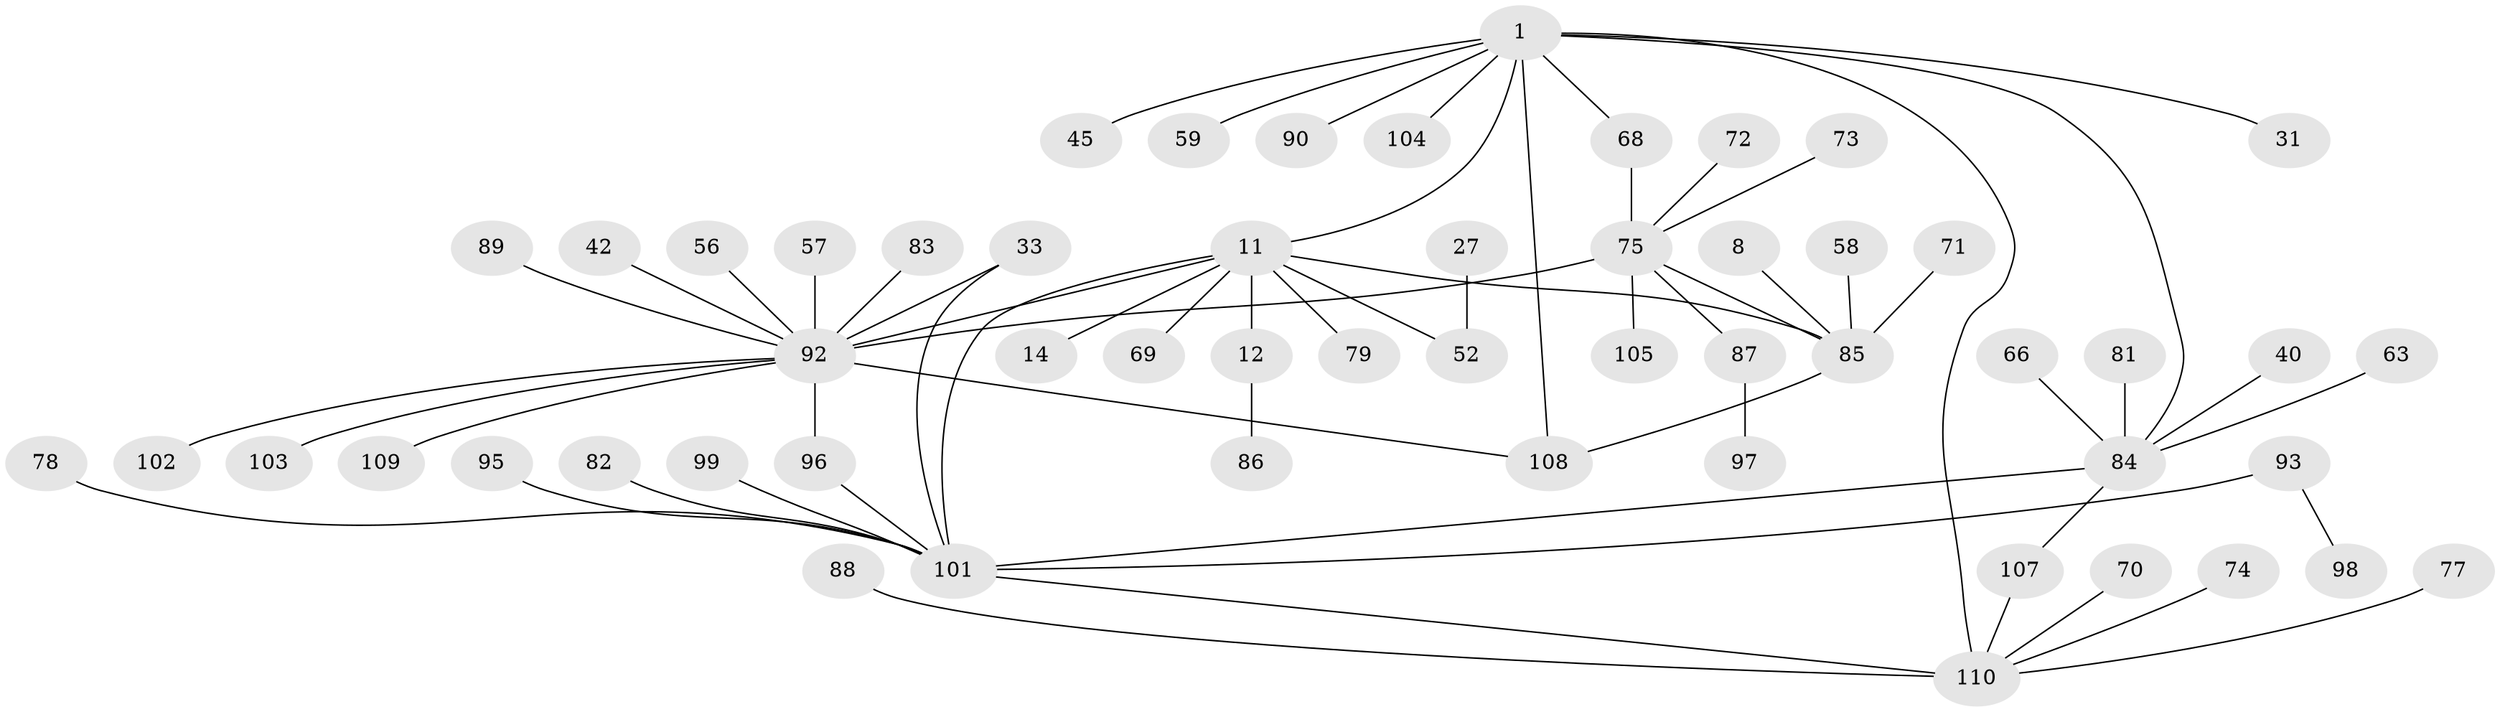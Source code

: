 // original degree distribution, {12: 0.02727272727272727, 4: 0.08181818181818182, 6: 0.02727272727272727, 7: 0.01818181818181818, 2: 0.16363636363636364, 3: 0.12727272727272726, 1: 0.5272727272727272, 10: 0.00909090909090909, 5: 0.01818181818181818}
// Generated by graph-tools (version 1.1) at 2025/48/03/09/25 04:48:25]
// undirected, 55 vertices, 63 edges
graph export_dot {
graph [start="1"]
  node [color=gray90,style=filled];
  1;
  8;
  11 [super="+2"];
  12;
  14;
  27;
  31;
  33 [super="+20+28"];
  40;
  42;
  45;
  52 [super="+7"];
  56;
  57;
  58;
  59 [super="+49"];
  63;
  66;
  68;
  69;
  70;
  71;
  72;
  73;
  74;
  75 [super="+64"];
  77;
  78;
  79;
  81;
  82 [super="+10+54+55"];
  83;
  84 [super="+47+46+44+35"];
  85 [super="+4+15"];
  86 [super="+48"];
  87 [super="+62"];
  88;
  89 [super="+50"];
  90;
  92 [super="+3+23+17+13+80"];
  93;
  95;
  96 [super="+36"];
  97;
  98;
  99;
  101 [super="+16+67+65"];
  102;
  103;
  104;
  105;
  107 [super="+61+94"];
  108 [super="+37"];
  109;
  110 [super="+60+41+100+91+106"];
  1 -- 11 [weight=2];
  1 -- 31;
  1 -- 45;
  1 -- 68;
  1 -- 90;
  1 -- 104;
  1 -- 84 [weight=2];
  1 -- 108;
  1 -- 59;
  1 -- 110;
  8 -- 85;
  11 -- 12 [weight=2];
  11 -- 52 [weight=2];
  11 -- 69;
  11 -- 14;
  11 -- 79;
  11 -- 92 [weight=3];
  11 -- 85 [weight=2];
  11 -- 101 [weight=3];
  12 -- 86;
  27 -- 52;
  33 -- 92;
  33 -- 101;
  40 -- 84;
  42 -- 92;
  56 -- 92;
  57 -- 92;
  58 -- 85;
  63 -- 84;
  66 -- 84;
  68 -- 75;
  70 -- 110;
  71 -- 85;
  72 -- 75;
  73 -- 75;
  74 -- 110;
  75 -- 92 [weight=2];
  75 -- 105;
  75 -- 85;
  75 -- 87;
  77 -- 110;
  78 -- 101;
  81 -- 84;
  82 -- 101;
  83 -- 92;
  84 -- 107;
  84 -- 101 [weight=2];
  85 -- 108;
  87 -- 97;
  88 -- 110;
  89 -- 92;
  92 -- 103;
  92 -- 109;
  92 -- 102;
  92 -- 96;
  92 -- 108;
  93 -- 98;
  93 -- 101;
  95 -- 101;
  96 -- 101;
  99 -- 101;
  101 -- 110 [weight=2];
  107 -- 110;
}
